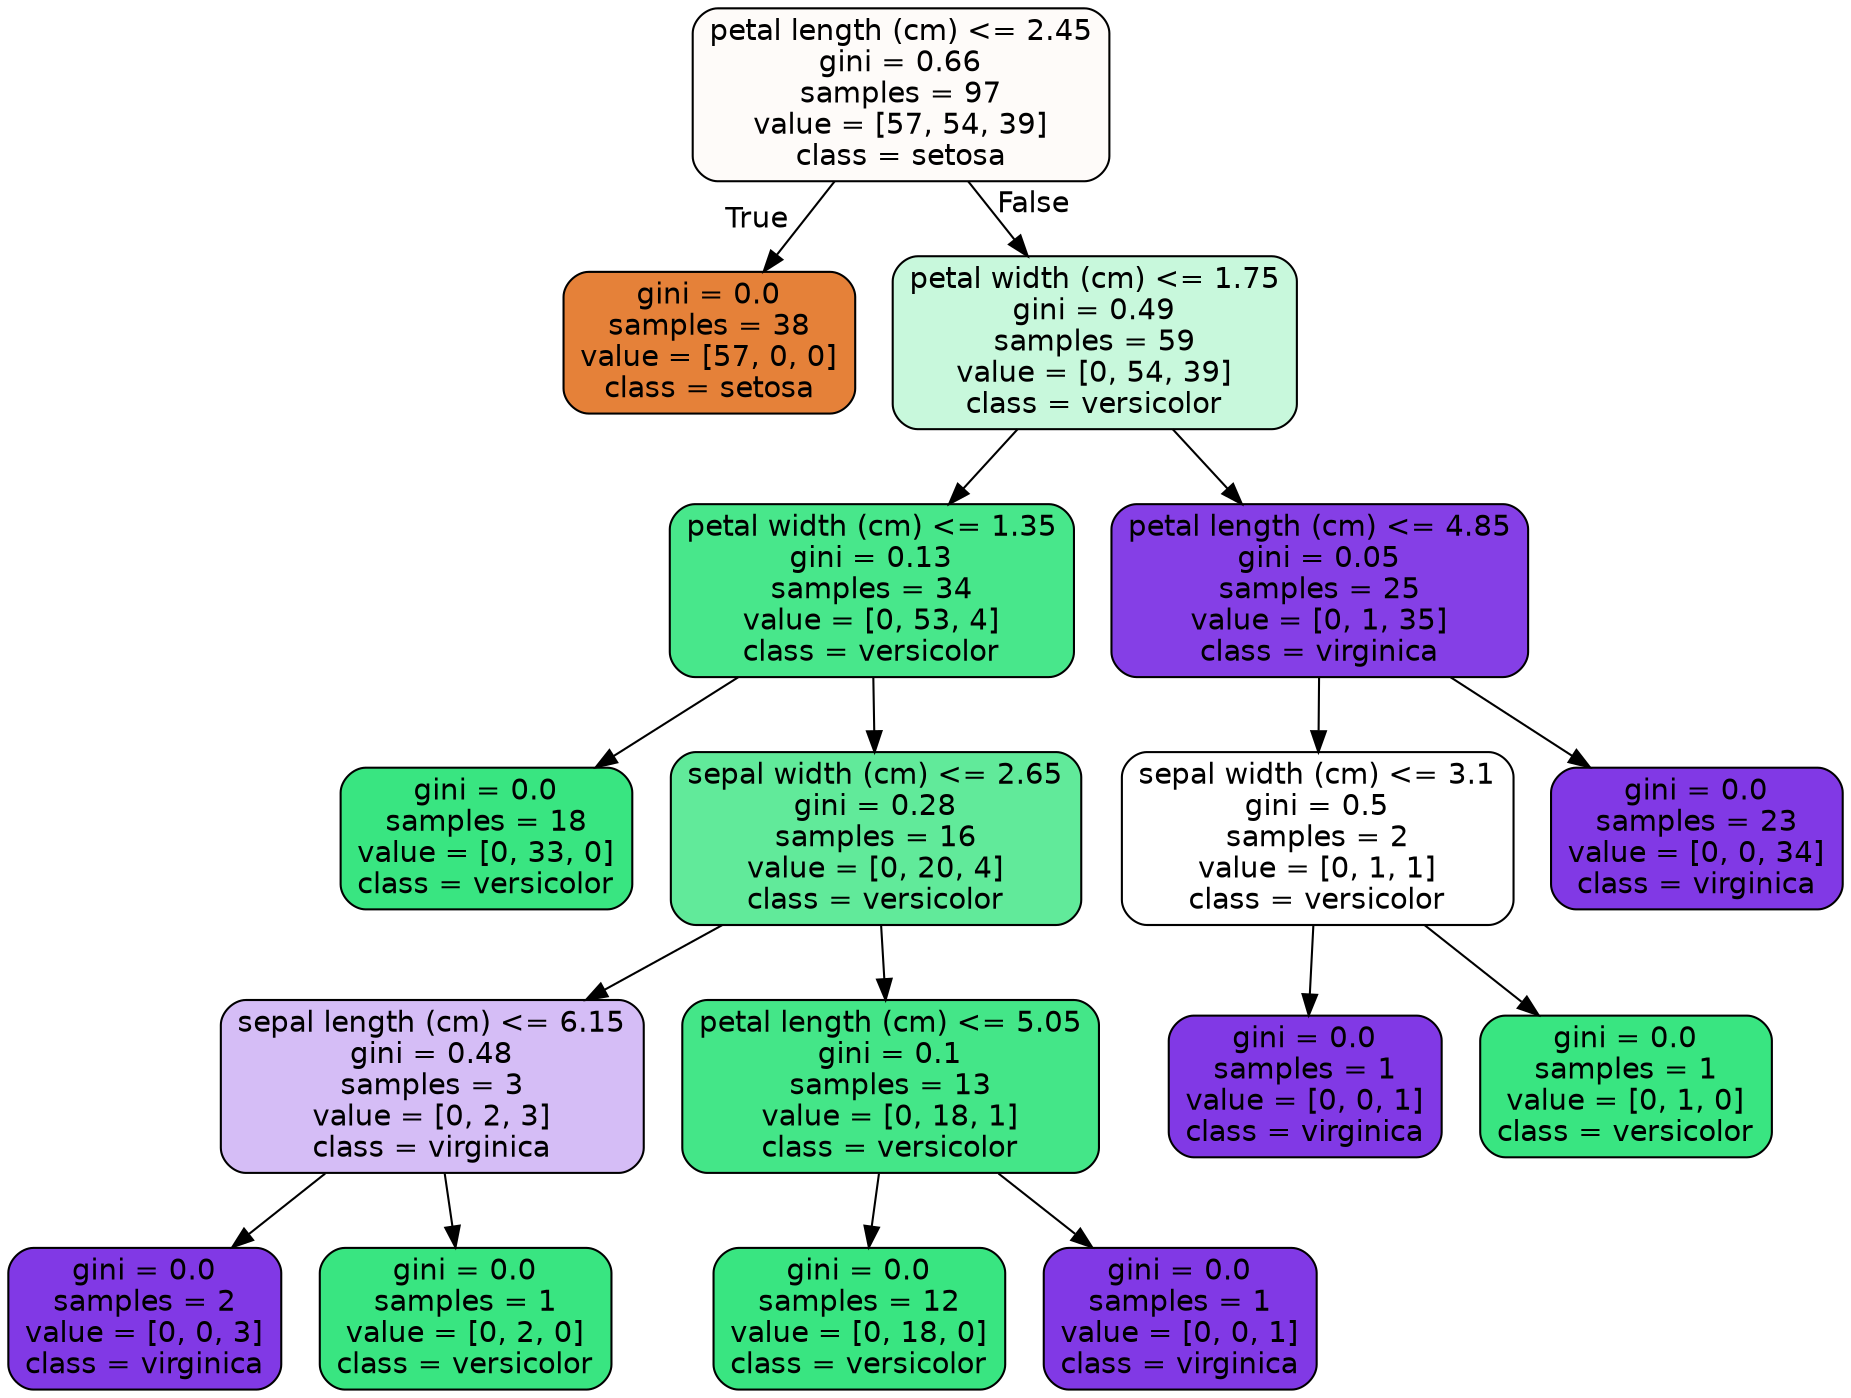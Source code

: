 digraph Tree {
node [shape=box, style="filled, rounded", color="black", fontname="helvetica"] ;
edge [fontname="helvetica"] ;
0 [label="petal length (cm) <= 2.45\ngini = 0.66\nsamples = 97\nvalue = [57, 54, 39]\nclass = setosa", fillcolor="#fefbf9"] ;
1 [label="gini = 0.0\nsamples = 38\nvalue = [57, 0, 0]\nclass = setosa", fillcolor="#e58139"] ;
0 -> 1 [labeldistance=2.5, labelangle=45, headlabel="True"] ;
2 [label="petal width (cm) <= 1.75\ngini = 0.49\nsamples = 59\nvalue = [0, 54, 39]\nclass = versicolor", fillcolor="#c8f8dc"] ;
0 -> 2 [labeldistance=2.5, labelangle=-45, headlabel="False"] ;
3 [label="petal width (cm) <= 1.35\ngini = 0.13\nsamples = 34\nvalue = [0, 53, 4]\nclass = versicolor", fillcolor="#48e78b"] ;
2 -> 3 ;
4 [label="gini = 0.0\nsamples = 18\nvalue = [0, 33, 0]\nclass = versicolor", fillcolor="#39e581"] ;
3 -> 4 ;
5 [label="sepal width (cm) <= 2.65\ngini = 0.28\nsamples = 16\nvalue = [0, 20, 4]\nclass = versicolor", fillcolor="#61ea9a"] ;
3 -> 5 ;
6 [label="sepal length (cm) <= 6.15\ngini = 0.48\nsamples = 3\nvalue = [0, 2, 3]\nclass = virginica", fillcolor="#d5bdf6"] ;
5 -> 6 ;
7 [label="gini = 0.0\nsamples = 2\nvalue = [0, 0, 3]\nclass = virginica", fillcolor="#8139e5"] ;
6 -> 7 ;
8 [label="gini = 0.0\nsamples = 1\nvalue = [0, 2, 0]\nclass = versicolor", fillcolor="#39e581"] ;
6 -> 8 ;
9 [label="petal length (cm) <= 5.05\ngini = 0.1\nsamples = 13\nvalue = [0, 18, 1]\nclass = versicolor", fillcolor="#44e688"] ;
5 -> 9 ;
10 [label="gini = 0.0\nsamples = 12\nvalue = [0, 18, 0]\nclass = versicolor", fillcolor="#39e581"] ;
9 -> 10 ;
11 [label="gini = 0.0\nsamples = 1\nvalue = [0, 0, 1]\nclass = virginica", fillcolor="#8139e5"] ;
9 -> 11 ;
12 [label="petal length (cm) <= 4.85\ngini = 0.05\nsamples = 25\nvalue = [0, 1, 35]\nclass = virginica", fillcolor="#853fe6"] ;
2 -> 12 ;
13 [label="sepal width (cm) <= 3.1\ngini = 0.5\nsamples = 2\nvalue = [0, 1, 1]\nclass = versicolor", fillcolor="#ffffff"] ;
12 -> 13 ;
14 [label="gini = 0.0\nsamples = 1\nvalue = [0, 0, 1]\nclass = virginica", fillcolor="#8139e5"] ;
13 -> 14 ;
15 [label="gini = 0.0\nsamples = 1\nvalue = [0, 1, 0]\nclass = versicolor", fillcolor="#39e581"] ;
13 -> 15 ;
16 [label="gini = 0.0\nsamples = 23\nvalue = [0, 0, 34]\nclass = virginica", fillcolor="#8139e5"] ;
12 -> 16 ;
}
